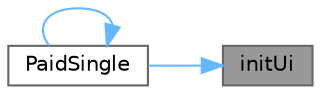 digraph "initUi"
{
 // LATEX_PDF_SIZE
  bgcolor="transparent";
  edge [fontname=Helvetica,fontsize=10,labelfontname=Helvetica,labelfontsize=10];
  node [fontname=Helvetica,fontsize=10,shape=box,height=0.2,width=0.4];
  rankdir="RL";
  Node1 [id="Node000001",label="initUi",height=0.2,width=0.4,color="gray40", fillcolor="grey60", style="filled", fontcolor="black",tooltip="初始化界面"];
  Node1 -> Node2 [id="edge1_Node000001_Node000002",dir="back",color="steelblue1",style="solid",tooltip=" "];
  Node2 [id="Node000002",label="PaidSingle",height=0.2,width=0.4,color="grey40", fillcolor="white", style="filled",URL="$class_paid_single.html#a2e11d4737485ac350fb6084ba9fc2ea7",tooltip="构造函数，初始化付费单曲界面"];
  Node2 -> Node2 [id="edge2_Node000002_Node000002",dir="back",color="steelblue1",style="solid",tooltip=" "];
}
